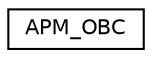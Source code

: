 digraph "Graphical Class Hierarchy"
{
 // INTERACTIVE_SVG=YES
  edge [fontname="Helvetica",fontsize="10",labelfontname="Helvetica",labelfontsize="10"];
  node [fontname="Helvetica",fontsize="10",shape=record];
  rankdir="LR";
  Node1 [label="APM_OBC",height=0.2,width=0.4,color="black", fillcolor="white", style="filled",URL="$classAPM__OBC.html",tooltip="-*- tab-width: 4; Mode: C++; c-basic-offset: 4; indent-tabs-mode: nil -*- "];
}
